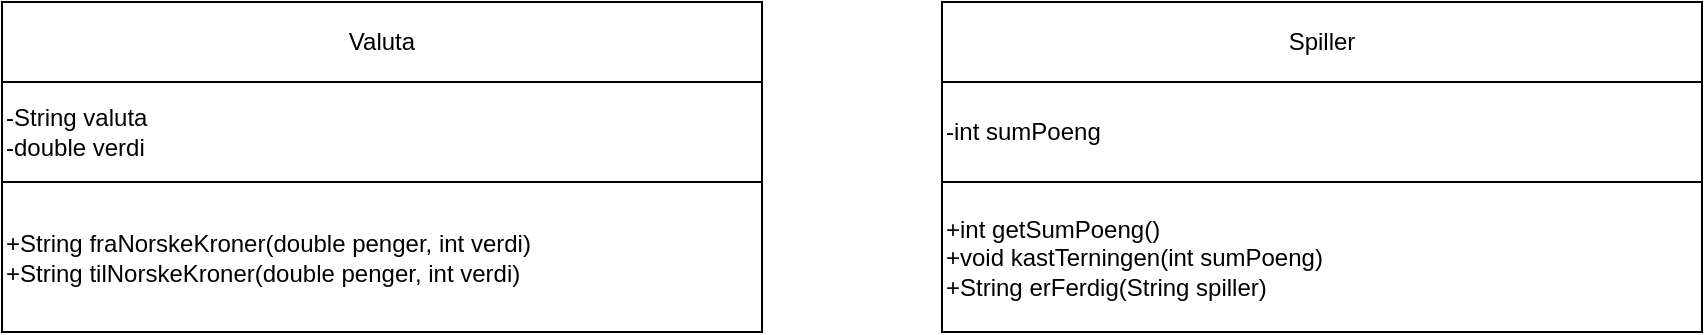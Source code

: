 <mxfile version="15.2.9" type="device"><diagram name="Page-1" id="74e2e168-ea6b-b213-b513-2b3c1d86103e"><mxGraphModel dx="791" dy="363" grid="1" gridSize="10" guides="1" tooltips="1" connect="1" arrows="1" fold="1" page="1" pageScale="1" pageWidth="1100" pageHeight="850" background="none" math="0" shadow="0"><root><mxCell id="0"/><mxCell id="1" parent="0"/><mxCell id="NhNUAhe5jZSqYFCU6uTk-1" value="+String fraNorskeKroner(double penger, int verdi)&lt;br&gt;+String tilNorskeKroner(double penger, int verdi)" style="rounded=0;whiteSpace=wrap;html=1;align=left;" parent="1" vertex="1"><mxGeometry x="40" y="120" width="380" height="75" as="geometry"/></mxCell><mxCell id="NhNUAhe5jZSqYFCU6uTk-3" value="Valuta" style="rounded=0;whiteSpace=wrap;html=1;" parent="1" vertex="1"><mxGeometry x="40" y="30" width="380" height="40" as="geometry"/></mxCell><mxCell id="NhNUAhe5jZSqYFCU6uTk-4" value="-String valuta&lt;br&gt;-double verdi" style="rounded=0;whiteSpace=wrap;html=1;align=left;" parent="1" vertex="1"><mxGeometry x="40" y="70" width="380" height="50" as="geometry"/></mxCell><mxCell id="NhNUAhe5jZSqYFCU6uTk-6" value="+int getSumPoeng()&lt;br&gt;+void kastTerningen(int sumPoeng)&lt;br&gt;+String erFerdig(String spiller)" style="rounded=0;whiteSpace=wrap;html=1;align=left;" parent="1" vertex="1"><mxGeometry x="510" y="120" width="380" height="75" as="geometry"/></mxCell><mxCell id="NhNUAhe5jZSqYFCU6uTk-7" value="Spiller" style="rounded=0;whiteSpace=wrap;html=1;" parent="1" vertex="1"><mxGeometry x="510" y="30" width="380" height="40" as="geometry"/></mxCell><mxCell id="NhNUAhe5jZSqYFCU6uTk-8" value="-int sumPoeng" style="rounded=0;whiteSpace=wrap;html=1;align=left;" parent="1" vertex="1"><mxGeometry x="510" y="70" width="380" height="50" as="geometry"/></mxCell></root></mxGraphModel></diagram></mxfile>